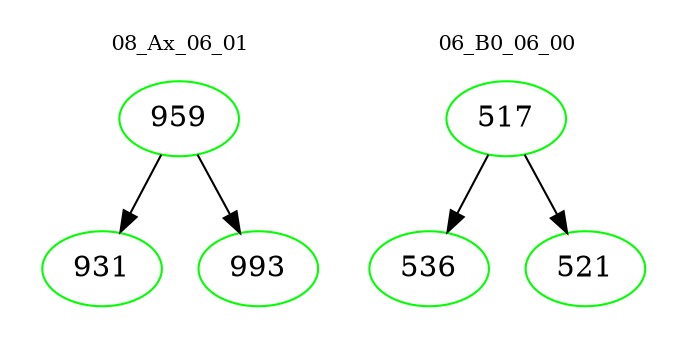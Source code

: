 digraph{
subgraph cluster_0 {
color = white
label = "08_Ax_06_01";
fontsize=10;
T0_959 [label="959", color="green"]
T0_959 -> T0_931 [color="black"]
T0_931 [label="931", color="green"]
T0_959 -> T0_993 [color="black"]
T0_993 [label="993", color="green"]
}
subgraph cluster_1 {
color = white
label = "06_B0_06_00";
fontsize=10;
T1_517 [label="517", color="green"]
T1_517 -> T1_536 [color="black"]
T1_536 [label="536", color="green"]
T1_517 -> T1_521 [color="black"]
T1_521 [label="521", color="green"]
}
}
